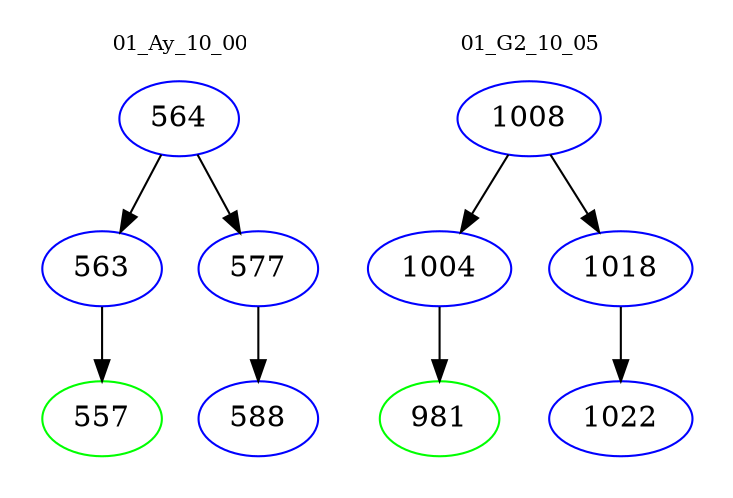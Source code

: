 digraph{
subgraph cluster_0 {
color = white
label = "01_Ay_10_00";
fontsize=10;
T0_564 [label="564", color="blue"]
T0_564 -> T0_563 [color="black"]
T0_563 [label="563", color="blue"]
T0_563 -> T0_557 [color="black"]
T0_557 [label="557", color="green"]
T0_564 -> T0_577 [color="black"]
T0_577 [label="577", color="blue"]
T0_577 -> T0_588 [color="black"]
T0_588 [label="588", color="blue"]
}
subgraph cluster_1 {
color = white
label = "01_G2_10_05";
fontsize=10;
T1_1008 [label="1008", color="blue"]
T1_1008 -> T1_1004 [color="black"]
T1_1004 [label="1004", color="blue"]
T1_1004 -> T1_981 [color="black"]
T1_981 [label="981", color="green"]
T1_1008 -> T1_1018 [color="black"]
T1_1018 [label="1018", color="blue"]
T1_1018 -> T1_1022 [color="black"]
T1_1022 [label="1022", color="blue"]
}
}

